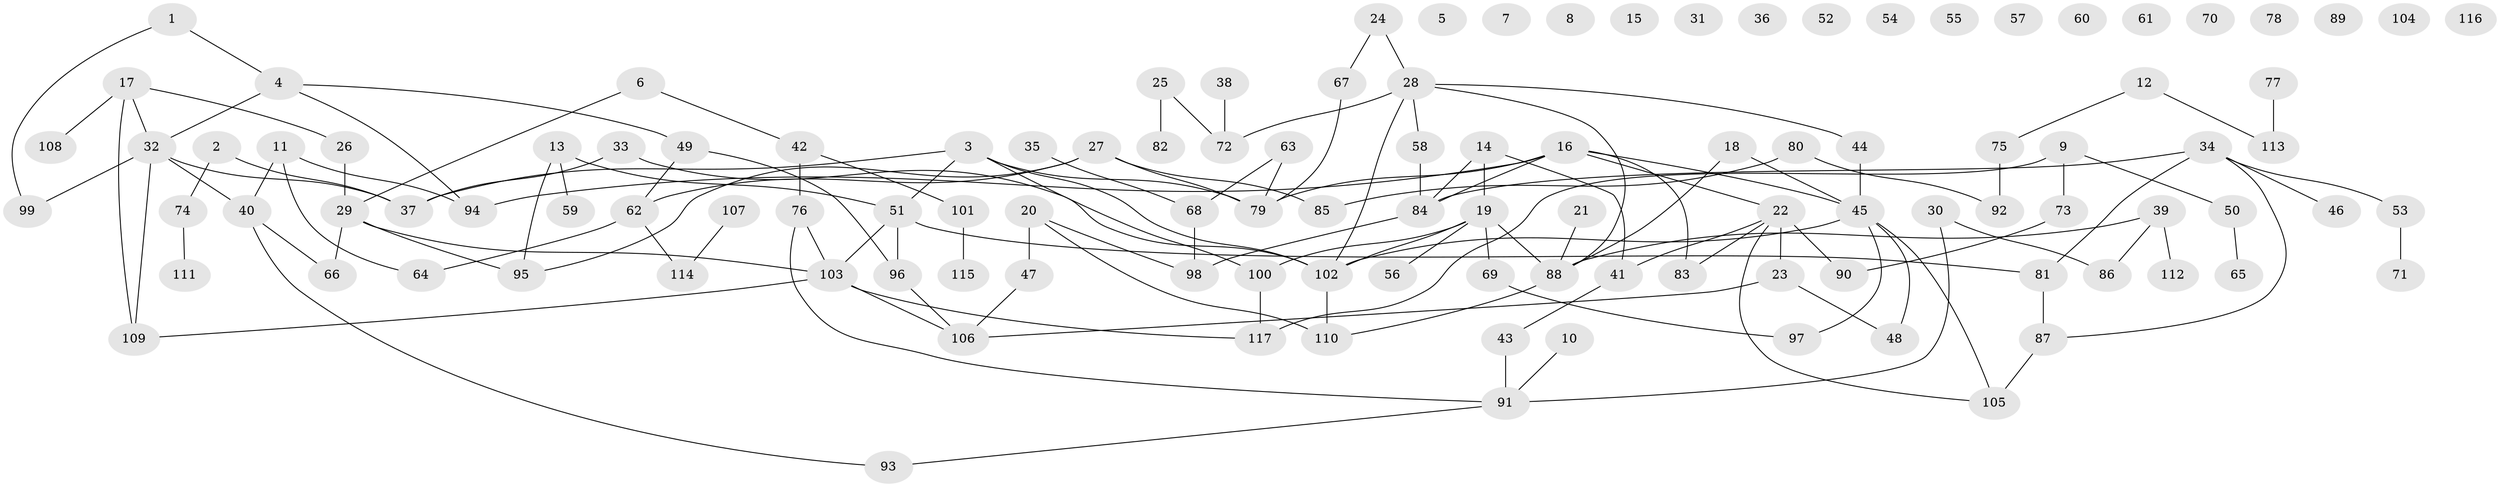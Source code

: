 // Generated by graph-tools (version 1.1) at 2025/13/03/09/25 04:13:13]
// undirected, 117 vertices, 140 edges
graph export_dot {
graph [start="1"]
  node [color=gray90,style=filled];
  1;
  2;
  3;
  4;
  5;
  6;
  7;
  8;
  9;
  10;
  11;
  12;
  13;
  14;
  15;
  16;
  17;
  18;
  19;
  20;
  21;
  22;
  23;
  24;
  25;
  26;
  27;
  28;
  29;
  30;
  31;
  32;
  33;
  34;
  35;
  36;
  37;
  38;
  39;
  40;
  41;
  42;
  43;
  44;
  45;
  46;
  47;
  48;
  49;
  50;
  51;
  52;
  53;
  54;
  55;
  56;
  57;
  58;
  59;
  60;
  61;
  62;
  63;
  64;
  65;
  66;
  67;
  68;
  69;
  70;
  71;
  72;
  73;
  74;
  75;
  76;
  77;
  78;
  79;
  80;
  81;
  82;
  83;
  84;
  85;
  86;
  87;
  88;
  89;
  90;
  91;
  92;
  93;
  94;
  95;
  96;
  97;
  98;
  99;
  100;
  101;
  102;
  103;
  104;
  105;
  106;
  107;
  108;
  109;
  110;
  111;
  112;
  113;
  114;
  115;
  116;
  117;
  1 -- 4;
  1 -- 99;
  2 -- 37;
  2 -- 74;
  3 -- 37;
  3 -- 51;
  3 -- 79;
  3 -- 100;
  3 -- 102;
  4 -- 32;
  4 -- 49;
  4 -- 94;
  6 -- 29;
  6 -- 42;
  9 -- 50;
  9 -- 73;
  9 -- 117;
  10 -- 91;
  11 -- 40;
  11 -- 64;
  11 -- 94;
  12 -- 75;
  12 -- 113;
  13 -- 51;
  13 -- 59;
  13 -- 95;
  14 -- 19;
  14 -- 41;
  14 -- 84;
  16 -- 22;
  16 -- 45;
  16 -- 79;
  16 -- 83;
  16 -- 84;
  16 -- 94;
  17 -- 26;
  17 -- 32;
  17 -- 108;
  17 -- 109;
  18 -- 45;
  18 -- 88;
  19 -- 56;
  19 -- 69;
  19 -- 88;
  19 -- 100;
  19 -- 102;
  20 -- 47;
  20 -- 98;
  20 -- 110;
  21 -- 88;
  22 -- 23;
  22 -- 41;
  22 -- 83;
  22 -- 90;
  22 -- 105;
  23 -- 48;
  23 -- 106;
  24 -- 28;
  24 -- 67;
  25 -- 72;
  25 -- 82;
  26 -- 29;
  27 -- 62;
  27 -- 79;
  27 -- 85;
  27 -- 95;
  28 -- 44;
  28 -- 58;
  28 -- 72;
  28 -- 88;
  28 -- 102;
  29 -- 66;
  29 -- 95;
  29 -- 103;
  30 -- 86;
  30 -- 91;
  32 -- 37;
  32 -- 40;
  32 -- 99;
  32 -- 109;
  33 -- 37;
  33 -- 102;
  34 -- 46;
  34 -- 53;
  34 -- 81;
  34 -- 84;
  34 -- 87;
  35 -- 68;
  38 -- 72;
  39 -- 86;
  39 -- 88;
  39 -- 112;
  40 -- 66;
  40 -- 93;
  41 -- 43;
  42 -- 76;
  42 -- 101;
  43 -- 91;
  44 -- 45;
  45 -- 48;
  45 -- 97;
  45 -- 102;
  45 -- 105;
  47 -- 106;
  49 -- 62;
  49 -- 96;
  50 -- 65;
  51 -- 81;
  51 -- 96;
  51 -- 103;
  53 -- 71;
  58 -- 84;
  62 -- 64;
  62 -- 114;
  63 -- 68;
  63 -- 79;
  67 -- 79;
  68 -- 98;
  69 -- 97;
  73 -- 90;
  74 -- 111;
  75 -- 92;
  76 -- 91;
  76 -- 103;
  77 -- 113;
  80 -- 85;
  80 -- 92;
  81 -- 87;
  84 -- 98;
  87 -- 105;
  88 -- 110;
  91 -- 93;
  96 -- 106;
  100 -- 117;
  101 -- 115;
  102 -- 110;
  103 -- 106;
  103 -- 109;
  103 -- 117;
  107 -- 114;
}
